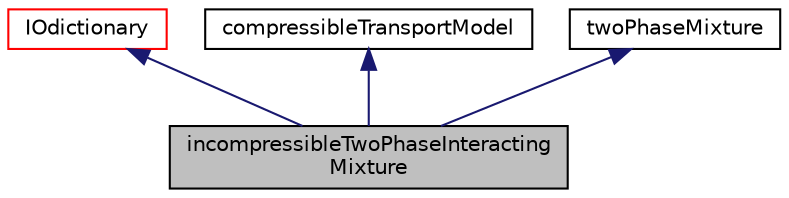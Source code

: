 digraph "incompressibleTwoPhaseInteractingMixture"
{
  bgcolor="transparent";
  edge [fontname="Helvetica",fontsize="10",labelfontname="Helvetica",labelfontsize="10"];
  node [fontname="Helvetica",fontsize="10",shape=record];
  Node0 [label="incompressibleTwoPhaseInteracting\lMixture",height=0.2,width=0.4,color="black", fillcolor="grey75", style="filled", fontcolor="black"];
  Node1 -> Node0 [dir="back",color="midnightblue",fontsize="10",style="solid",fontname="Helvetica"];
  Node1 [label="IOdictionary",height=0.2,width=0.4,color="red",URL="$a27265.html",tooltip="IOdictionary is derived from dictionary and IOobject to give the dictionary automatic IO functionalit..."];
  Node9 -> Node0 [dir="back",color="midnightblue",fontsize="10",style="solid",fontname="Helvetica"];
  Node9 [label="compressibleTransportModel",height=0.2,width=0.4,color="black",URL="$a31833.html",tooltip="Base-class for all transport models used by the compressible turbulence models. "];
  Node10 -> Node0 [dir="back",color="midnightblue",fontsize="10",style="solid",fontname="Helvetica"];
  Node10 [label="twoPhaseMixture",height=0.2,width=0.4,color="black",URL="$a31889.html",tooltip="A two-phase mixture model. "];
}
